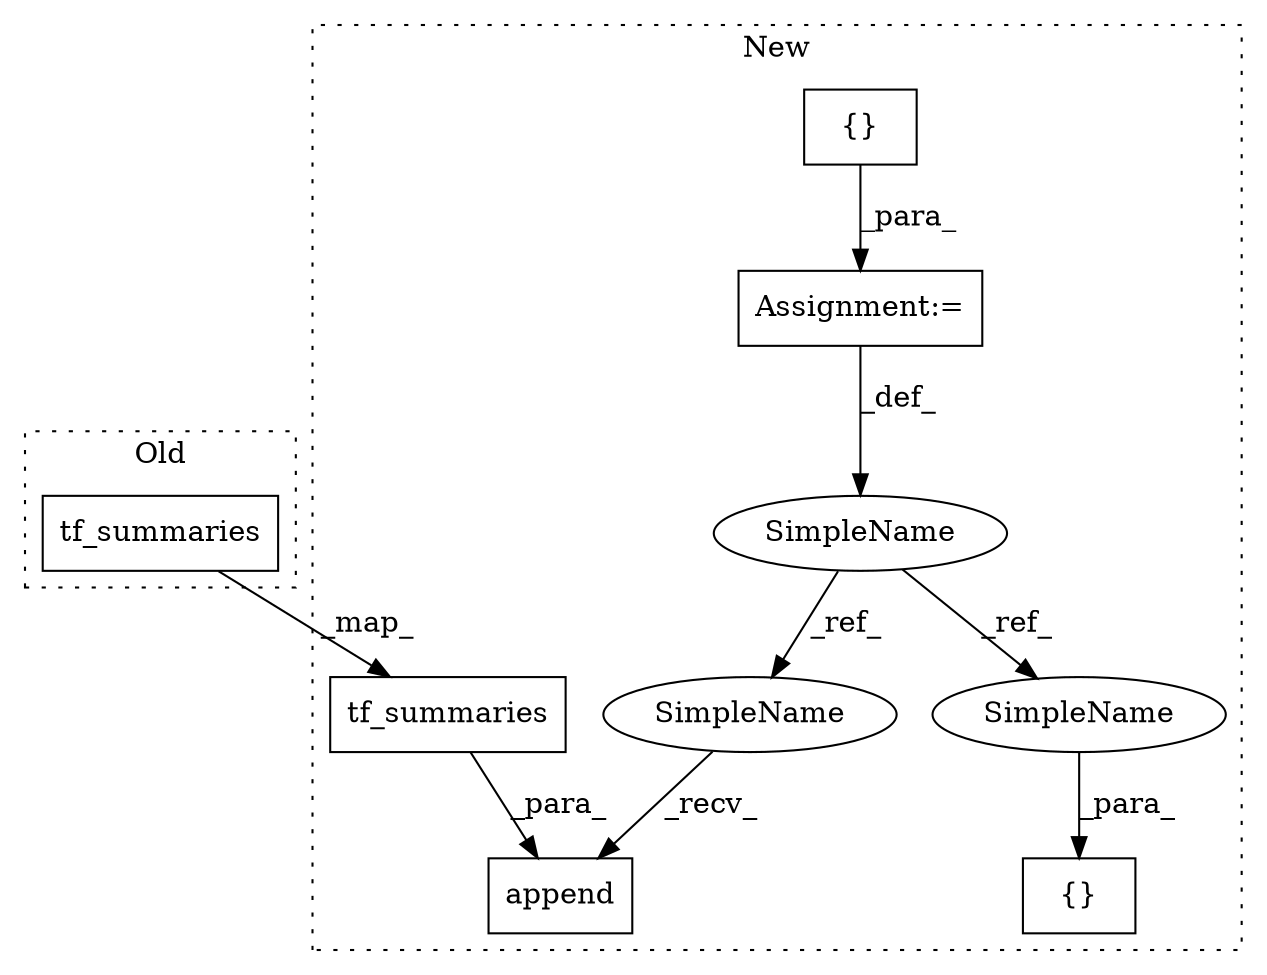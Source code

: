 digraph G {
subgraph cluster0 {
1 [label="tf_summaries" a="32" s="7110,7167" l="13,1" shape="box"];
label = "Old";
style="dotted";
}
subgraph cluster1 {
2 [label="tf_summaries" a="32" s="7198,7255" l="13,1" shape="box"];
3 [label="append" a="32" s="7178,7256" l="7,1" shape="box"];
4 [label="{}" a="4" s="6855" l="2" shape="box"];
5 [label="Assignment:=" a="7" s="6843" l="1" shape="box"];
6 [label="{}" a="4" s="8458,8479" l="1,1" shape="box"];
7 [label="SimpleName" a="42" s="6832" l="11" shape="ellipse"];
8 [label="SimpleName" a="42" s="8468" l="11" shape="ellipse"];
9 [label="SimpleName" a="42" s="7166" l="11" shape="ellipse"];
label = "New";
style="dotted";
}
1 -> 2 [label="_map_"];
2 -> 3 [label="_para_"];
4 -> 5 [label="_para_"];
5 -> 7 [label="_def_"];
7 -> 9 [label="_ref_"];
7 -> 8 [label="_ref_"];
8 -> 6 [label="_para_"];
9 -> 3 [label="_recv_"];
}